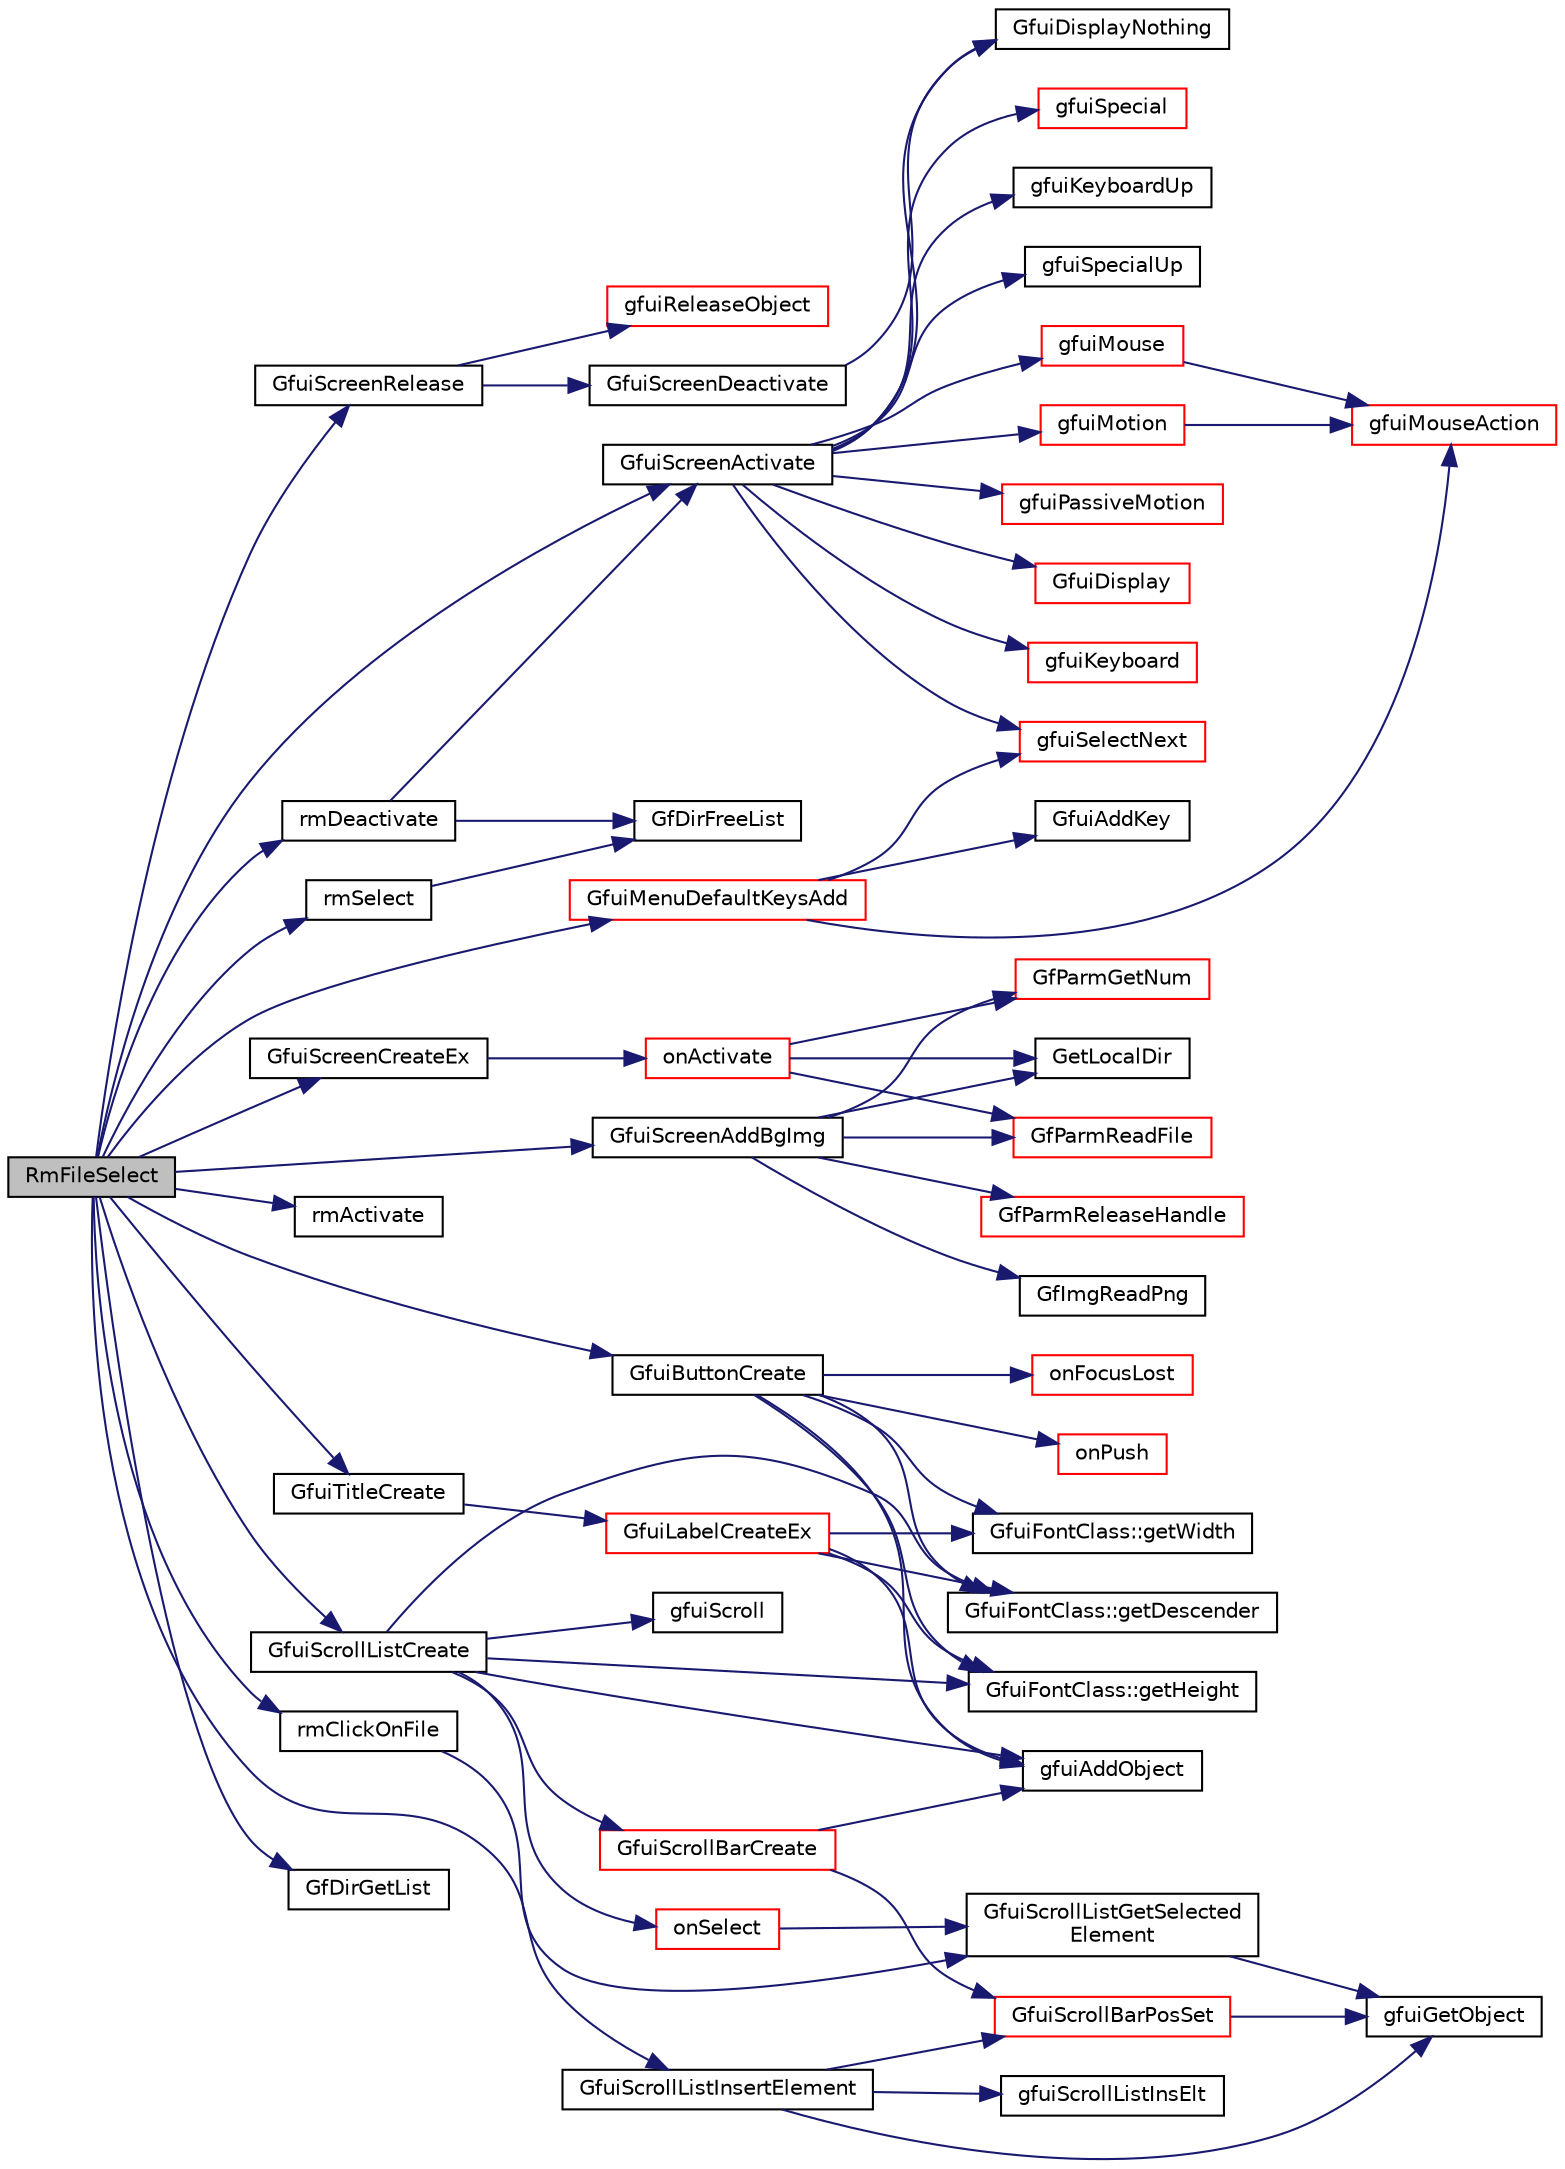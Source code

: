 digraph "RmFileSelect"
{
  edge [fontname="Helvetica",fontsize="10",labelfontname="Helvetica",labelfontsize="10"];
  node [fontname="Helvetica",fontsize="10",shape=record];
  rankdir="LR";
  Node1 [label="RmFileSelect",height=0.2,width=0.4,color="black", fillcolor="grey75", style="filled", fontcolor="black"];
  Node1 -> Node2 [color="midnightblue",fontsize="10",style="solid",fontname="Helvetica"];
  Node2 [label="GfuiScreenRelease",height=0.2,width=0.4,color="black", fillcolor="white", style="filled",URL="$group__gui.html#ga188b33e2755fc6c39199f60dd60cc6d5",tooltip="Release the given screen. "];
  Node2 -> Node3 [color="midnightblue",fontsize="10",style="solid",fontname="Helvetica"];
  Node3 [label="GfuiScreenDeactivate",height=0.2,width=0.4,color="black", fillcolor="white", style="filled",URL="$group__gui.html#gafcf1d3bd5cbc4b7b001fb1f35d3e1f83",tooltip="Deactivate the current screen. "];
  Node3 -> Node4 [color="midnightblue",fontsize="10",style="solid",fontname="Helvetica"];
  Node4 [label="GfuiDisplayNothing",height=0.2,width=0.4,color="black", fillcolor="white", style="filled",URL="$group__gui.html#gaee94daac7cab61329487b8cca09b5238",tooltip="Dummy display function for glut. "];
  Node2 -> Node5 [color="midnightblue",fontsize="10",style="solid",fontname="Helvetica"];
  Node5 [label="gfuiReleaseObject",height=0.2,width=0.4,color="red", fillcolor="white", style="filled",URL="$gui_8h.html#a88978272c8b0faee3f8b2dd3ab4e707d"];
  Node1 -> Node6 [color="midnightblue",fontsize="10",style="solid",fontname="Helvetica"];
  Node6 [label="GfuiScreenCreateEx",height=0.2,width=0.4,color="black", fillcolor="white", style="filled",URL="$group__gui.html#gad9d378558d1ea2fb3348ef4341f99311",tooltip="Create a screen. "];
  Node6 -> Node7 [color="midnightblue",fontsize="10",style="solid",fontname="Helvetica"];
  Node7 [label="onActivate",height=0.2,width=0.4,color="red", fillcolor="white", style="filled",URL="$controlconfig_8cpp.html#aa648143267724ca9dda4aba973202a20"];
  Node7 -> Node8 [color="midnightblue",fontsize="10",style="solid",fontname="Helvetica"];
  Node8 [label="GetLocalDir",height=0.2,width=0.4,color="black", fillcolor="white", style="filled",URL="$tgf_8cpp.html#ae34eae3991aacabaf9c64025449d8c87"];
  Node7 -> Node9 [color="midnightblue",fontsize="10",style="solid",fontname="Helvetica"];
  Node9 [label="GfParmReadFile",height=0.2,width=0.4,color="red", fillcolor="white", style="filled",URL="$group__paramsfile.html#ga86fccfc1b5f8abf4ef6546896abd1e4f",tooltip="Read parameter set from file and return handle to parameter set. "];
  Node7 -> Node10 [color="midnightblue",fontsize="10",style="solid",fontname="Helvetica"];
  Node10 [label="GfParmGetNum",height=0.2,width=0.4,color="red", fillcolor="white", style="filled",URL="$group__paramsdata.html#ga57d6d6694c94482128c7b7bd6bf0a2e8",tooltip="Get a numerical parameter from the parameter set handle. "];
  Node1 -> Node11 [color="midnightblue",fontsize="10",style="solid",fontname="Helvetica"];
  Node11 [label="rmActivate",height=0.2,width=0.4,color="black", fillcolor="white", style="filled",URL="$fileselect_8cpp.html#a94b9136485414d4e3a0dc015e6df958e"];
  Node1 -> Node12 [color="midnightblue",fontsize="10",style="solid",fontname="Helvetica"];
  Node12 [label="GfuiScreenAddBgImg",height=0.2,width=0.4,color="black", fillcolor="white", style="filled",URL="$group__gui.html#ga2d1e0f1edf2ed7b53be750c721de1f0a",tooltip="Add an image background to a screen. "];
  Node12 -> Node8 [color="midnightblue",fontsize="10",style="solid",fontname="Helvetica"];
  Node12 -> Node9 [color="midnightblue",fontsize="10",style="solid",fontname="Helvetica"];
  Node12 -> Node10 [color="midnightblue",fontsize="10",style="solid",fontname="Helvetica"];
  Node12 -> Node13 [color="midnightblue",fontsize="10",style="solid",fontname="Helvetica"];
  Node13 [label="GfImgReadPng",height=0.2,width=0.4,color="black", fillcolor="white", style="filled",URL="$group__img.html#gae1213f2d0c4f49bfdf3b064c342216bd",tooltip="Load an image from disk to a buffer in RGBA mode. "];
  Node12 -> Node14 [color="midnightblue",fontsize="10",style="solid",fontname="Helvetica"];
  Node14 [label="GfParmReleaseHandle",height=0.2,width=0.4,color="red", fillcolor="white", style="filled",URL="$group__paramsfile.html#ga1a1597d2697db41bcb9fdb64a6569761",tooltip="Release given parameter set handle parmHandle. "];
  Node1 -> Node15 [color="midnightblue",fontsize="10",style="solid",fontname="Helvetica"];
  Node15 [label="GfuiTitleCreate",height=0.2,width=0.4,color="black", fillcolor="white", style="filled",URL="$group__gui.html#ga2175b7439c4af8f85305dd64b5ebc7a9",tooltip="Add a Title to the screen. "];
  Node15 -> Node16 [color="midnightblue",fontsize="10",style="solid",fontname="Helvetica"];
  Node16 [label="GfuiLabelCreateEx",height=0.2,width=0.4,color="red", fillcolor="white", style="filled",URL="$group__gui.html#gab2495517bb164c00201dedd420cb60ac",tooltip="Create a new label (extended version). "];
  Node16 -> Node17 [color="midnightblue",fontsize="10",style="solid",fontname="Helvetica"];
  Node17 [label="GfuiFontClass::getWidth",height=0.2,width=0.4,color="black", fillcolor="white", style="filled",URL="$class_gfui_font_class.html#a96fb79e144b166ac018613a77795b7d0"];
  Node16 -> Node18 [color="midnightblue",fontsize="10",style="solid",fontname="Helvetica"];
  Node18 [label="GfuiFontClass::getDescender",height=0.2,width=0.4,color="black", fillcolor="white", style="filled",URL="$class_gfui_font_class.html#a9285866cfaa26f2db416dec244ede542"];
  Node16 -> Node19 [color="midnightblue",fontsize="10",style="solid",fontname="Helvetica"];
  Node19 [label="GfuiFontClass::getHeight",height=0.2,width=0.4,color="black", fillcolor="white", style="filled",URL="$class_gfui_font_class.html#af7a8622b16d9d8321fa6bcf5a23352a9"];
  Node16 -> Node20 [color="midnightblue",fontsize="10",style="solid",fontname="Helvetica"];
  Node20 [label="gfuiAddObject",height=0.2,width=0.4,color="black", fillcolor="white", style="filled",URL="$gui_8h.html#a94c49170d91c9d6978d7f4405d9ea064"];
  Node1 -> Node21 [color="midnightblue",fontsize="10",style="solid",fontname="Helvetica"];
  Node21 [label="GfuiScrollListCreate",height=0.2,width=0.4,color="black", fillcolor="white", style="filled",URL="$group__gui.html#ga709082128c9ba3b17eccd5bcfa436f7a",tooltip="Create a new scroll list. "];
  Node21 -> Node18 [color="midnightblue",fontsize="10",style="solid",fontname="Helvetica"];
  Node21 -> Node19 [color="midnightblue",fontsize="10",style="solid",fontname="Helvetica"];
  Node21 -> Node22 [color="midnightblue",fontsize="10",style="solid",fontname="Helvetica"];
  Node22 [label="onSelect",height=0.2,width=0.4,color="red", fillcolor="white", style="filled",URL="$driverconfig_8cpp.html#a1bb4f2921025c17a81386b07ba97210e"];
  Node22 -> Node23 [color="midnightblue",fontsize="10",style="solid",fontname="Helvetica"];
  Node23 [label="GfuiScrollListGetSelected\lElement",height=0.2,width=0.4,color="black", fillcolor="white", style="filled",URL="$group__gui.html#gaf00f8a4f5b35495fe8537f75e95b1def",tooltip="Get the selected element from the scroll list. "];
  Node23 -> Node24 [color="midnightblue",fontsize="10",style="solid",fontname="Helvetica"];
  Node24 [label="gfuiGetObject",height=0.2,width=0.4,color="black", fillcolor="white", style="filled",URL="$gui_8h.html#a0ea204358545cb934b0d6427e49ce2a6"];
  Node21 -> Node25 [color="midnightblue",fontsize="10",style="solid",fontname="Helvetica"];
  Node25 [label="GfuiScrollBarCreate",height=0.2,width=0.4,color="red", fillcolor="white", style="filled",URL="$group__gui.html#ga1a0ada6fe2db845c677d7a9eed38224d",tooltip="Create a new scroll bar. "];
  Node25 -> Node20 [color="midnightblue",fontsize="10",style="solid",fontname="Helvetica"];
  Node25 -> Node26 [color="midnightblue",fontsize="10",style="solid",fontname="Helvetica"];
  Node26 [label="GfuiScrollBarPosSet",height=0.2,width=0.4,color="red", fillcolor="white", style="filled",URL="$group__gui.html#gaa35943b6738d7be5493fdd2f0fe80664",tooltip="Set new values for position. "];
  Node26 -> Node24 [color="midnightblue",fontsize="10",style="solid",fontname="Helvetica"];
  Node21 -> Node27 [color="midnightblue",fontsize="10",style="solid",fontname="Helvetica"];
  Node27 [label="gfuiScroll",height=0.2,width=0.4,color="black", fillcolor="white", style="filled",URL="$guiscrollist_8cpp.html#a01adf3c22bf22ea5e30fa620b36863ad"];
  Node21 -> Node20 [color="midnightblue",fontsize="10",style="solid",fontname="Helvetica"];
  Node1 -> Node28 [color="midnightblue",fontsize="10",style="solid",fontname="Helvetica"];
  Node28 [label="rmClickOnFile",height=0.2,width=0.4,color="black", fillcolor="white", style="filled",URL="$fileselect_8cpp.html#af164b9450c63b4b75d721685be5276b5"];
  Node28 -> Node23 [color="midnightblue",fontsize="10",style="solid",fontname="Helvetica"];
  Node1 -> Node29 [color="midnightblue",fontsize="10",style="solid",fontname="Helvetica"];
  Node29 [label="GfDirGetList",height=0.2,width=0.4,color="black", fillcolor="white", style="filled",URL="$group__dir.html#gab67712ccc96ff202dcda9d5d53de681c",tooltip="Get the list of files of a given directory. "];
  Node1 -> Node30 [color="midnightblue",fontsize="10",style="solid",fontname="Helvetica"];
  Node30 [label="GfuiScreenActivate",height=0.2,width=0.4,color="black", fillcolor="white", style="filled",URL="$group__gui.html#gadbbca757848adfdf2719c4678e30a0a2",tooltip="Activate a screen and make it current. "];
  Node30 -> Node31 [color="midnightblue",fontsize="10",style="solid",fontname="Helvetica"];
  Node31 [label="gfuiKeyboard",height=0.2,width=0.4,color="red", fillcolor="white", style="filled",URL="$gui_8cpp.html#a3619be0bdc95141c110ee218eb7e62e4"];
  Node30 -> Node32 [color="midnightblue",fontsize="10",style="solid",fontname="Helvetica"];
  Node32 [label="gfuiSpecial",height=0.2,width=0.4,color="red", fillcolor="white", style="filled",URL="$gui_8cpp.html#a2c8de10f1d60582218355213db409b9a"];
  Node30 -> Node33 [color="midnightblue",fontsize="10",style="solid",fontname="Helvetica"];
  Node33 [label="gfuiKeyboardUp",height=0.2,width=0.4,color="black", fillcolor="white", style="filled",URL="$gui_8cpp.html#a3e2bd83ae849b7ca7f8e40ec65e6581e"];
  Node30 -> Node34 [color="midnightblue",fontsize="10",style="solid",fontname="Helvetica"];
  Node34 [label="gfuiSpecialUp",height=0.2,width=0.4,color="black", fillcolor="white", style="filled",URL="$gui_8cpp.html#acb5f70914d40bfcb79bed5a5a4446e85"];
  Node30 -> Node35 [color="midnightblue",fontsize="10",style="solid",fontname="Helvetica"];
  Node35 [label="gfuiMouse",height=0.2,width=0.4,color="red", fillcolor="white", style="filled",URL="$gui_8cpp.html#ade1f47865ce9b44d82919d7ff112eed7"];
  Node35 -> Node36 [color="midnightblue",fontsize="10",style="solid",fontname="Helvetica"];
  Node36 [label="gfuiMouseAction",height=0.2,width=0.4,color="red", fillcolor="white", style="filled",URL="$gui_8h.html#a5de9cfcd87c95cb51a4c11ba331dff32"];
  Node30 -> Node37 [color="midnightblue",fontsize="10",style="solid",fontname="Helvetica"];
  Node37 [label="gfuiMotion",height=0.2,width=0.4,color="red", fillcolor="white", style="filled",URL="$gui_8cpp.html#aa59dac80c8fd096eab17e7311a111b27"];
  Node37 -> Node36 [color="midnightblue",fontsize="10",style="solid",fontname="Helvetica"];
  Node30 -> Node38 [color="midnightblue",fontsize="10",style="solid",fontname="Helvetica"];
  Node38 [label="gfuiPassiveMotion",height=0.2,width=0.4,color="red", fillcolor="white", style="filled",URL="$gui_8cpp.html#a522b86e9eae7540ee8340f5f3aca9e00"];
  Node30 -> Node39 [color="midnightblue",fontsize="10",style="solid",fontname="Helvetica"];
  Node39 [label="gfuiSelectNext",height=0.2,width=0.4,color="red", fillcolor="white", style="filled",URL="$gui_8h.html#a7a6da8d971b522d762eecf0081c42ba0"];
  Node30 -> Node40 [color="midnightblue",fontsize="10",style="solid",fontname="Helvetica"];
  Node40 [label="GfuiDisplay",height=0.2,width=0.4,color="red", fillcolor="white", style="filled",URL="$group__gui.html#ga556f4f79d6831b2c3f8d152471b7e1c9",tooltip="Display function for the GUI to be called during redisplay of glut. "];
  Node30 -> Node4 [color="midnightblue",fontsize="10",style="solid",fontname="Helvetica"];
  Node1 -> Node41 [color="midnightblue",fontsize="10",style="solid",fontname="Helvetica"];
  Node41 [label="GfuiScrollListInsertElement",height=0.2,width=0.4,color="black", fillcolor="white", style="filled",URL="$group__gui.html#ga3c81b7a74b4222b261b85a51facd4590",tooltip="Insert an element in a scroll list. "];
  Node41 -> Node24 [color="midnightblue",fontsize="10",style="solid",fontname="Helvetica"];
  Node41 -> Node42 [color="midnightblue",fontsize="10",style="solid",fontname="Helvetica"];
  Node42 [label="gfuiScrollListInsElt",height=0.2,width=0.4,color="black", fillcolor="white", style="filled",URL="$guiscrollist_8cpp.html#ab6ce161f3fca6d7a24f8348157cecb8d"];
  Node41 -> Node26 [color="midnightblue",fontsize="10",style="solid",fontname="Helvetica"];
  Node1 -> Node43 [color="midnightblue",fontsize="10",style="solid",fontname="Helvetica"];
  Node43 [label="GfuiButtonCreate",height=0.2,width=0.4,color="black", fillcolor="white", style="filled",URL="$group__gui.html#ga48acf689c531b99051db5328023539fd",tooltip="Add a button to a screen. "];
  Node43 -> Node44 [color="midnightblue",fontsize="10",style="solid",fontname="Helvetica"];
  Node44 [label="onPush",height=0.2,width=0.4,color="red", fillcolor="white", style="filled",URL="$controlconfig_8cpp.html#a7f74cf9ff0daa4eb8a4b17bb40755683"];
  Node43 -> Node45 [color="midnightblue",fontsize="10",style="solid",fontname="Helvetica"];
  Node45 [label="onFocusLost",height=0.2,width=0.4,color="red", fillcolor="white", style="filled",URL="$controlconfig_8cpp.html#a59cfe754e770f29c0f4e9c4d52201f83"];
  Node43 -> Node17 [color="midnightblue",fontsize="10",style="solid",fontname="Helvetica"];
  Node43 -> Node18 [color="midnightblue",fontsize="10",style="solid",fontname="Helvetica"];
  Node43 -> Node19 [color="midnightblue",fontsize="10",style="solid",fontname="Helvetica"];
  Node43 -> Node20 [color="midnightblue",fontsize="10",style="solid",fontname="Helvetica"];
  Node1 -> Node46 [color="midnightblue",fontsize="10",style="solid",fontname="Helvetica"];
  Node46 [label="rmSelect",height=0.2,width=0.4,color="black", fillcolor="white", style="filled",URL="$fileselect_8cpp.html#a1449ef31ea6a14a9559e6e00f66f2974"];
  Node46 -> Node47 [color="midnightblue",fontsize="10",style="solid",fontname="Helvetica"];
  Node47 [label="GfDirFreeList",height=0.2,width=0.4,color="black", fillcolor="white", style="filled",URL="$group__dir.html#ga3122d776c26e7f7fcd73718e2dd7a9c2",tooltip="Free a directory list. "];
  Node1 -> Node48 [color="midnightblue",fontsize="10",style="solid",fontname="Helvetica"];
  Node48 [label="rmDeactivate",height=0.2,width=0.4,color="black", fillcolor="white", style="filled",URL="$fileselect_8cpp.html#ae39dd8e880cebc4417d62d1f7d563348"];
  Node48 -> Node47 [color="midnightblue",fontsize="10",style="solid",fontname="Helvetica"];
  Node48 -> Node30 [color="midnightblue",fontsize="10",style="solid",fontname="Helvetica"];
  Node1 -> Node49 [color="midnightblue",fontsize="10",style="solid",fontname="Helvetica"];
  Node49 [label="GfuiMenuDefaultKeysAdd",height=0.2,width=0.4,color="red", fillcolor="white", style="filled",URL="$group__gui.html#ga1356d8b4565581dfac02dc43c4cba824",tooltip="Add the default menu keyboard callback to a screen. "];
  Node49 -> Node50 [color="midnightblue",fontsize="10",style="solid",fontname="Helvetica"];
  Node50 [label="GfuiAddKey",height=0.2,width=0.4,color="black", fillcolor="white", style="filled",URL="$group__gui.html#gac5aea8aedfe0396ed1aea0364b55a48b",tooltip="Add a Keyboard callback to a screen. "];
  Node49 -> Node39 [color="midnightblue",fontsize="10",style="solid",fontname="Helvetica"];
  Node49 -> Node36 [color="midnightblue",fontsize="10",style="solid",fontname="Helvetica"];
}
